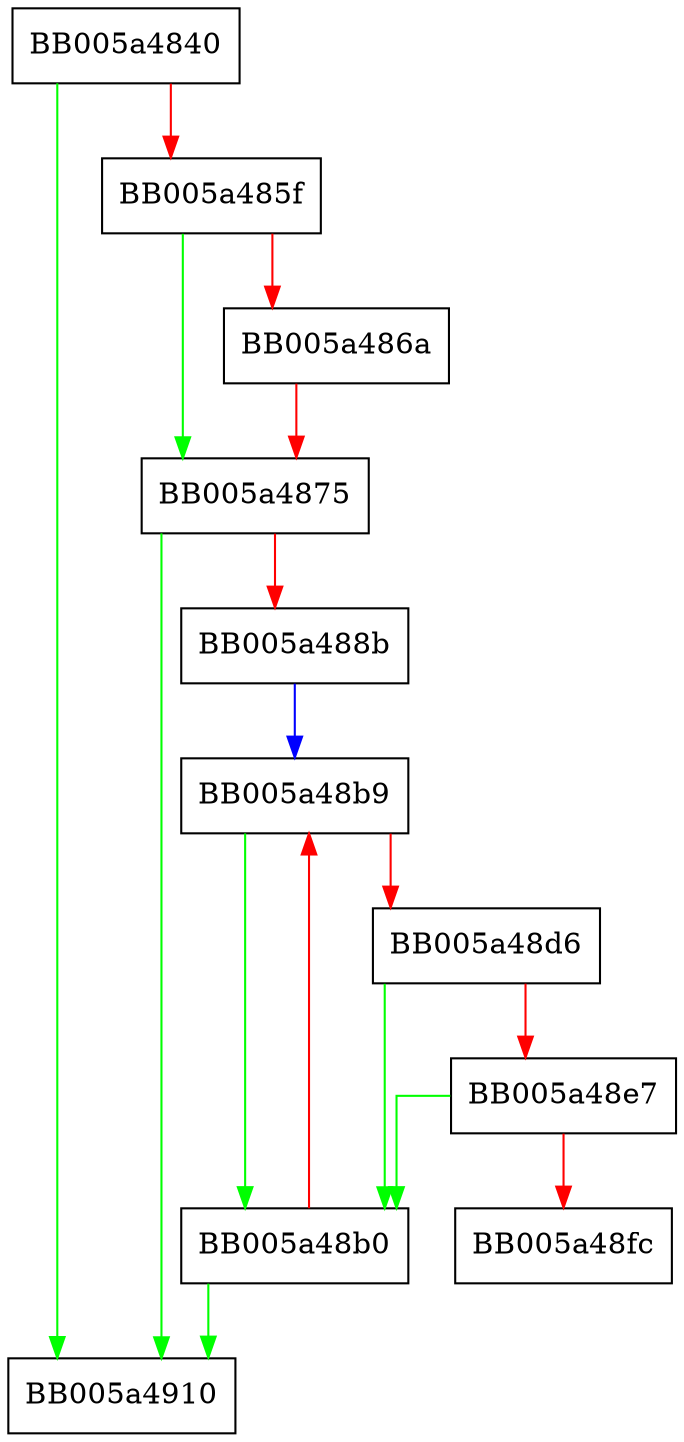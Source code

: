 digraph ENGINE_get_pkey_asn1_meth_str {
  node [shape="box"];
  graph [splines=ortho];
  BB005a4840 -> BB005a4910 [color="green"];
  BB005a4840 -> BB005a485f [color="red"];
  BB005a485f -> BB005a4875 [color="green"];
  BB005a485f -> BB005a486a [color="red"];
  BB005a486a -> BB005a4875 [color="red"];
  BB005a4875 -> BB005a4910 [color="green"];
  BB005a4875 -> BB005a488b [color="red"];
  BB005a488b -> BB005a48b9 [color="blue"];
  BB005a48b0 -> BB005a4910 [color="green"];
  BB005a48b0 -> BB005a48b9 [color="red"];
  BB005a48b9 -> BB005a48b0 [color="green"];
  BB005a48b9 -> BB005a48d6 [color="red"];
  BB005a48d6 -> BB005a48b0 [color="green"];
  BB005a48d6 -> BB005a48e7 [color="red"];
  BB005a48e7 -> BB005a48b0 [color="green"];
  BB005a48e7 -> BB005a48fc [color="red"];
}